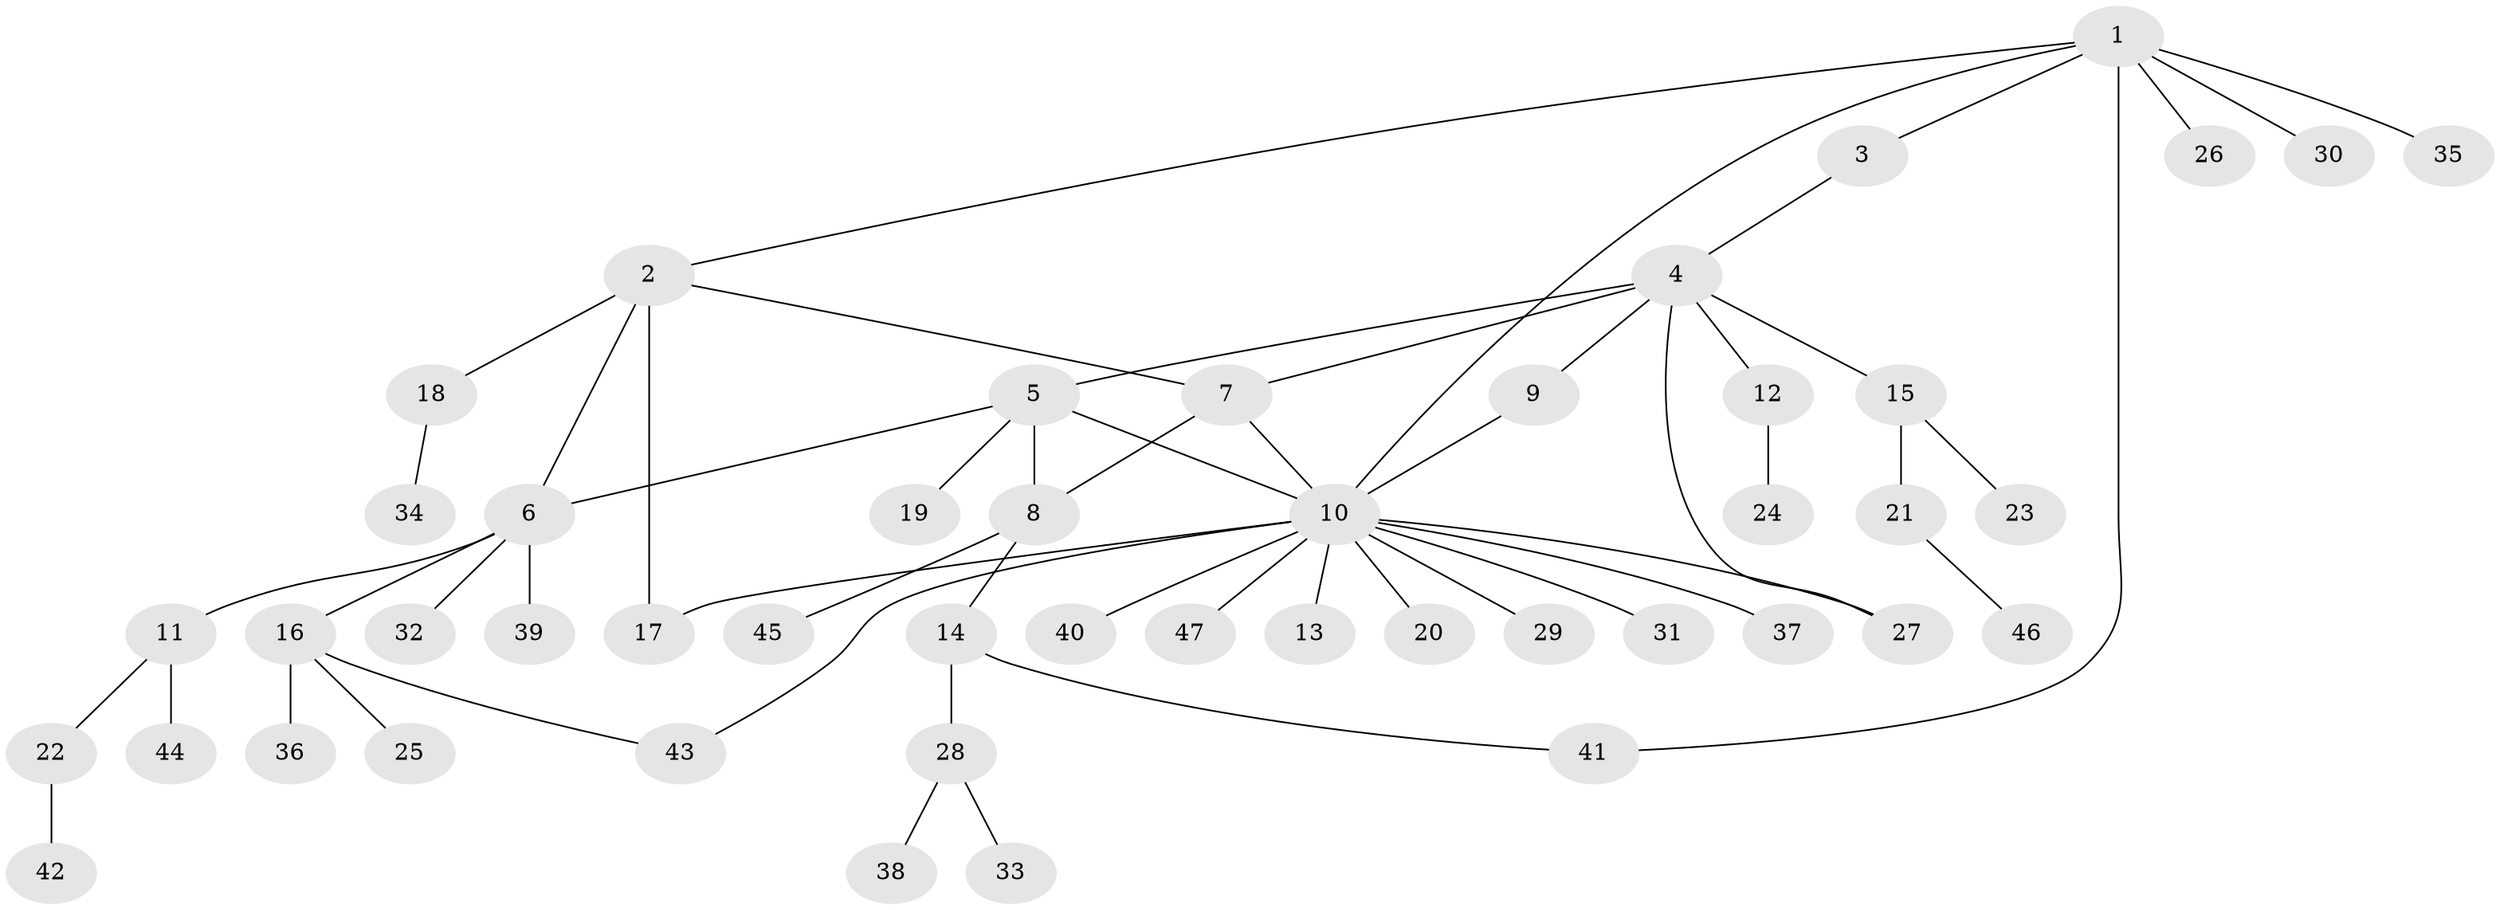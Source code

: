 // Generated by graph-tools (version 1.1) at 2025/37/03/09/25 02:37:45]
// undirected, 47 vertices, 56 edges
graph export_dot {
graph [start="1"]
  node [color=gray90,style=filled];
  1;
  2;
  3;
  4;
  5;
  6;
  7;
  8;
  9;
  10;
  11;
  12;
  13;
  14;
  15;
  16;
  17;
  18;
  19;
  20;
  21;
  22;
  23;
  24;
  25;
  26;
  27;
  28;
  29;
  30;
  31;
  32;
  33;
  34;
  35;
  36;
  37;
  38;
  39;
  40;
  41;
  42;
  43;
  44;
  45;
  46;
  47;
  1 -- 2;
  1 -- 3;
  1 -- 10;
  1 -- 26;
  1 -- 30;
  1 -- 35;
  1 -- 41;
  2 -- 6;
  2 -- 7;
  2 -- 17;
  2 -- 18;
  3 -- 4;
  4 -- 5;
  4 -- 7;
  4 -- 9;
  4 -- 12;
  4 -- 15;
  4 -- 27;
  5 -- 6;
  5 -- 8;
  5 -- 10;
  5 -- 19;
  6 -- 11;
  6 -- 16;
  6 -- 32;
  6 -- 39;
  7 -- 8;
  7 -- 10;
  8 -- 14;
  8 -- 45;
  9 -- 10;
  10 -- 13;
  10 -- 17;
  10 -- 20;
  10 -- 27;
  10 -- 29;
  10 -- 31;
  10 -- 37;
  10 -- 40;
  10 -- 43;
  10 -- 47;
  11 -- 22;
  11 -- 44;
  12 -- 24;
  14 -- 28;
  14 -- 41;
  15 -- 21;
  15 -- 23;
  16 -- 25;
  16 -- 36;
  16 -- 43;
  18 -- 34;
  21 -- 46;
  22 -- 42;
  28 -- 33;
  28 -- 38;
}
